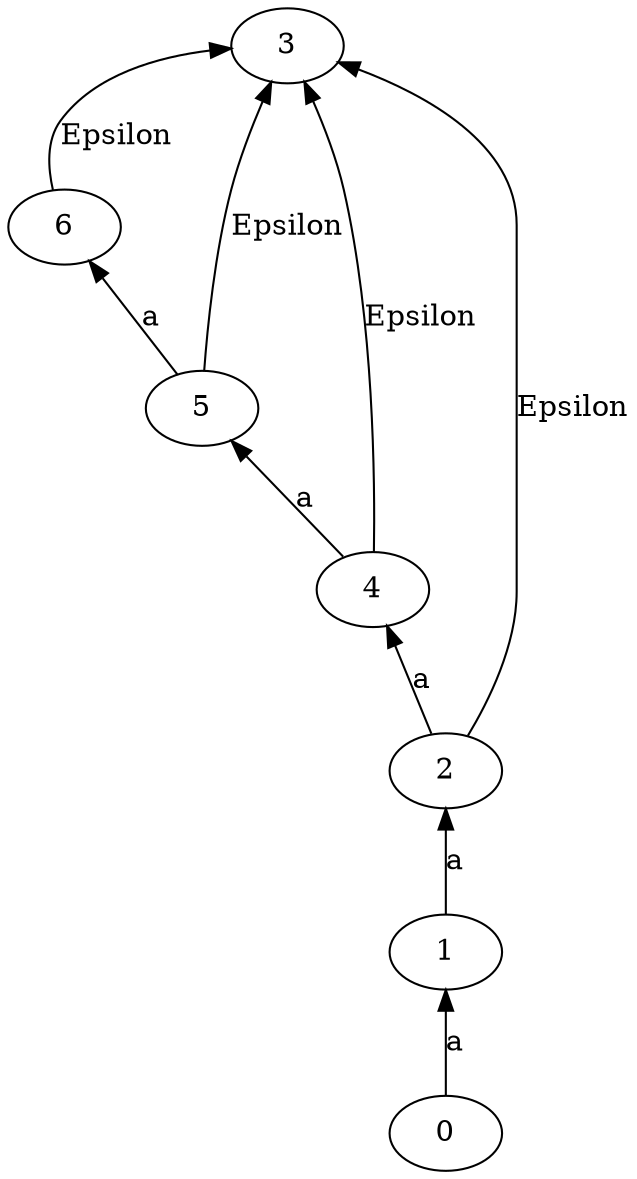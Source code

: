 digraph G {
 rankdir=BT;
 node0[label="0"];
 node1[label="1"];
 node2[label="2"];
 node4[label="4"];
 node5[label="5"];
 node6[label="6"];
 node3[label="3"];
node0 -> node1 [ label="a" ];
node1 -> node2 [ label="a" ];
node2 -> node4 [ label="a" ];
node2 -> node3 [ label="Epsilon" ];
node4 -> node5 [ label="a" ];
node4 -> node3 [ label="Epsilon" ];
node5 -> node6 [ label="a" ];
node5 -> node3 [ label="Epsilon" ];
node6 -> node3 [ label="Epsilon" ];
}
